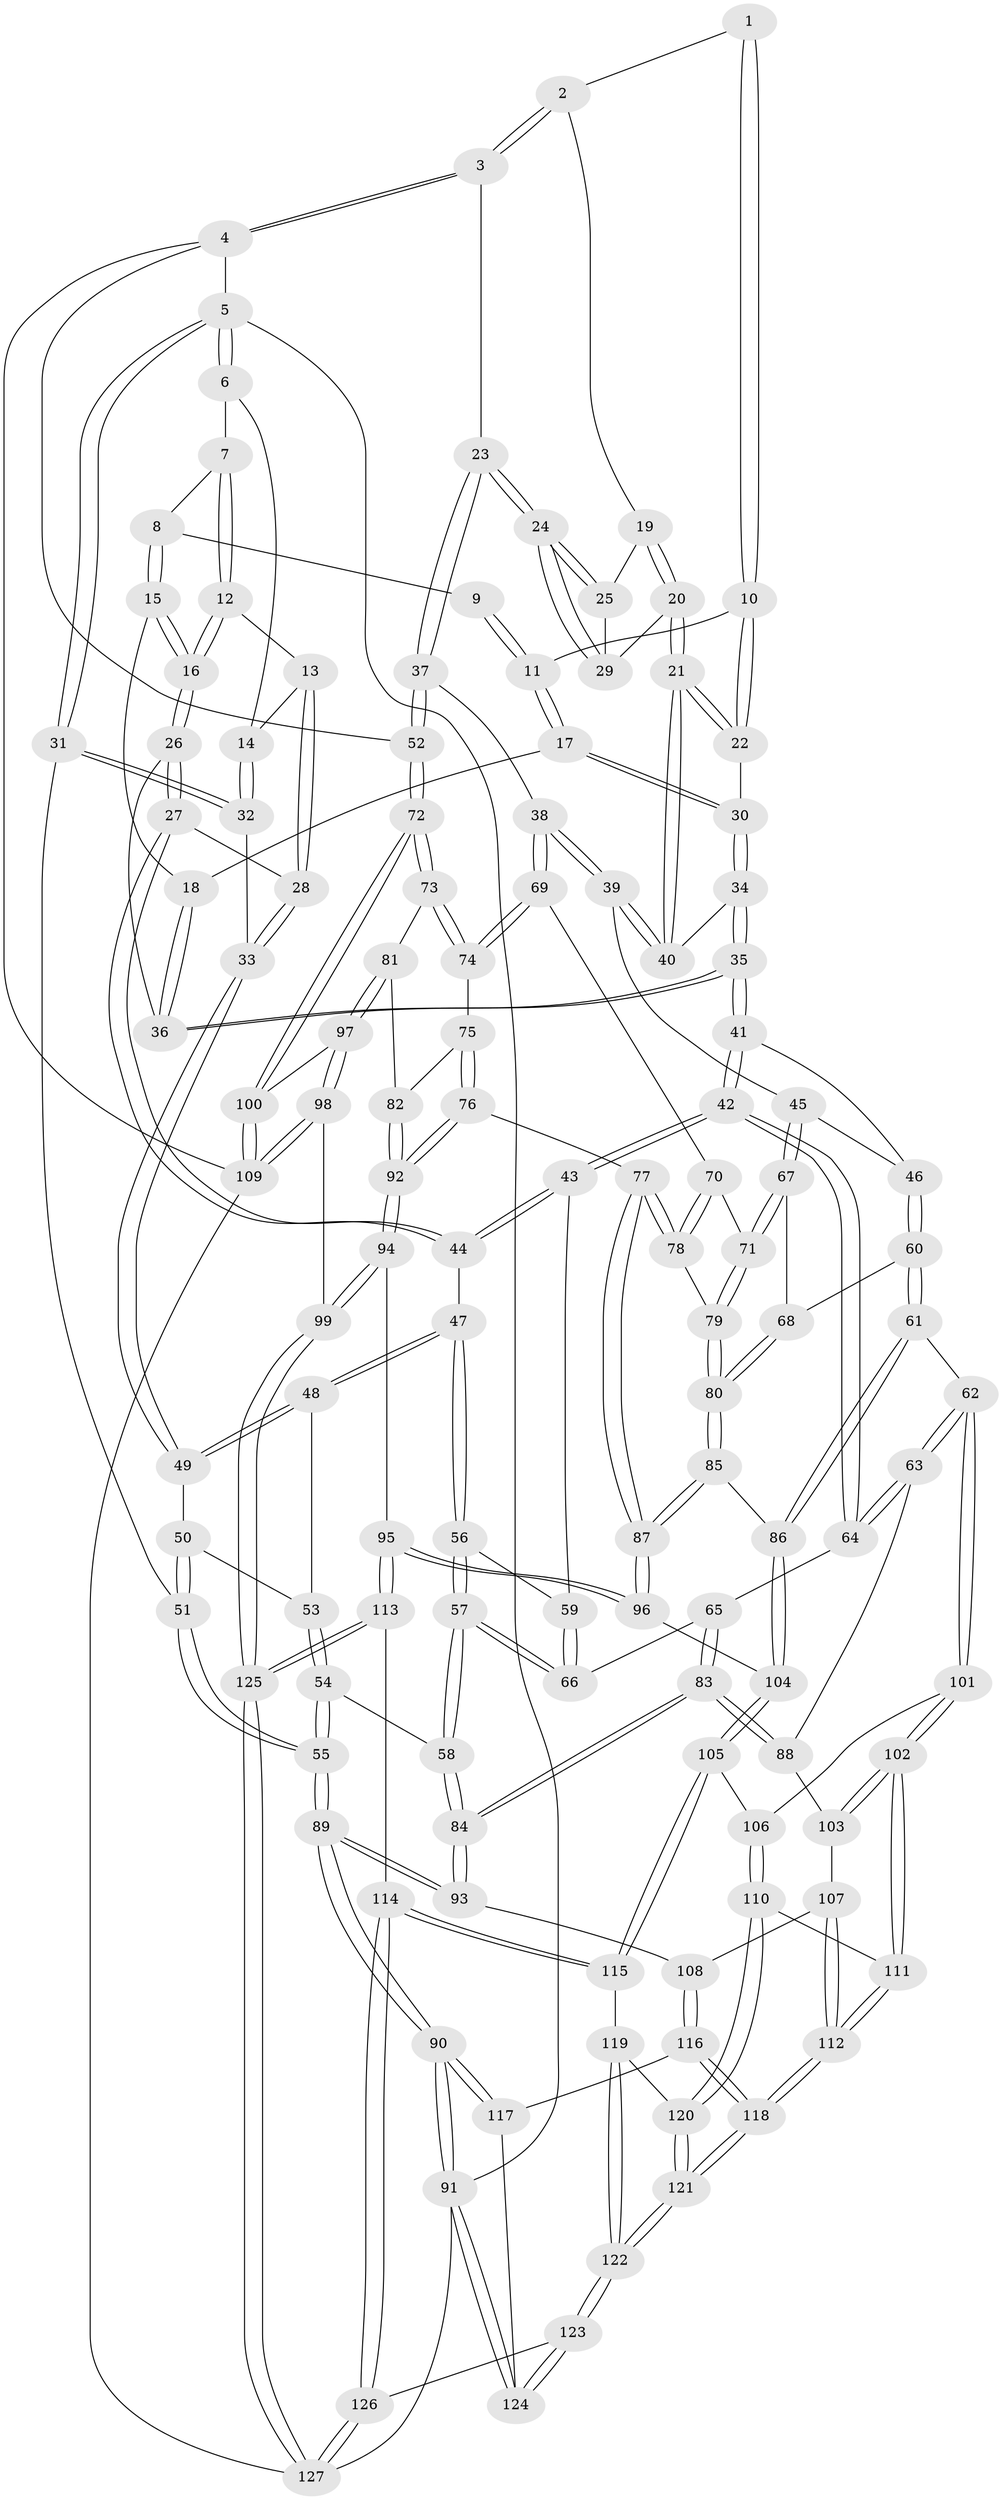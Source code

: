 // coarse degree distribution, {3: 0.10126582278481013, 5: 0.34177215189873417, 7: 0.012658227848101266, 6: 0.0759493670886076, 4: 0.46835443037974683}
// Generated by graph-tools (version 1.1) at 2025/24/03/03/25 07:24:35]
// undirected, 127 vertices, 314 edges
graph export_dot {
graph [start="1"]
  node [color=gray90,style=filled];
  1 [pos="+0.538570255311026+0"];
  2 [pos="+0.7545858857291238+0"];
  3 [pos="+1+0"];
  4 [pos="+1+0"];
  5 [pos="+0+0"];
  6 [pos="+0.14679838869908723+0"];
  7 [pos="+0.20054449950359374+0"];
  8 [pos="+0.21383350887681082+0"];
  9 [pos="+0.3294128922420624+0"];
  10 [pos="+0.5188885444708574+0.024350781218666365"];
  11 [pos="+0.39552292292223956+0.1250911601207947"];
  12 [pos="+0.13511985227646076+0.0806672513214459"];
  13 [pos="+0.12932152069439018+0.09388967702596297"];
  14 [pos="+0.037159110560813474+0.13923098280484833"];
  15 [pos="+0.272164620628592+0.14080076444460235"];
  16 [pos="+0.2284327347606068+0.18477326658319743"];
  17 [pos="+0.3909484158932005+0.14277182106390404"];
  18 [pos="+0.31097581071980956+0.1545073974085259"];
  19 [pos="+0.7463278859959042+0"];
  20 [pos="+0.6222117907688625+0.17870114093069303"];
  21 [pos="+0.6134677346271804+0.1839147314560597"];
  22 [pos="+0.5344411880419714+0.1299889498035847"];
  23 [pos="+0.8361801771965981+0.2602822959220542"];
  24 [pos="+0.783227526604627+0.21464372242305585"];
  25 [pos="+0.7404666925353641+0.0959382840919435"];
  26 [pos="+0.19984887864427628+0.22157802031683732"];
  27 [pos="+0.1552504623877079+0.26371733846721435"];
  28 [pos="+0.14411041004336253+0.26326264699554264"];
  29 [pos="+0.6614381791480843+0.17789447236566913"];
  30 [pos="+0.44605452221720804+0.1919345316817964"];
  31 [pos="+0+0.254556587029319"];
  32 [pos="+0+0.2308748103031459"];
  33 [pos="+0.14045314983386378+0.2640012247126391"];
  34 [pos="+0.4451011550428341+0.27931678673897126"];
  35 [pos="+0.40644114796207115+0.3506579767807313"];
  36 [pos="+0.3465878950502516+0.26157720213786767"];
  37 [pos="+0.8371671716731456+0.3685754007298944"];
  38 [pos="+0.8167297630987477+0.38402301138932143"];
  39 [pos="+0.6686222667672104+0.37344369053294085"];
  40 [pos="+0.6052459113148361+0.24174657180997114"];
  41 [pos="+0.40502256897228067+0.35894728002798654"];
  42 [pos="+0.3327707024024107+0.39401517121427143"];
  43 [pos="+0.31639205889263583+0.39129191429740395"];
  44 [pos="+0.20478467040105253+0.3130954480459464"];
  45 [pos="+0.5881817174367269+0.42236814003571554"];
  46 [pos="+0.4676475942228819+0.40059138602428096"];
  47 [pos="+0.14900538754325154+0.45891293621027085"];
  48 [pos="+0.12355792469950744+0.4367986693068539"];
  49 [pos="+0.11215860278316565+0.35999646429268406"];
  50 [pos="+0.04000468174183223+0.4102058404797314"];
  51 [pos="+0+0.39143983350568456"];
  52 [pos="+1+0.42324929702935155"];
  53 [pos="+0.08088010868077174+0.4411161345367856"];
  54 [pos="+0.021101201972059752+0.5604469772578384"];
  55 [pos="+0+0.542981362405141"];
  56 [pos="+0.1595610377750593+0.4754163919972374"];
  57 [pos="+0.12071413823546887+0.5619692934465644"];
  58 [pos="+0.09992630149384694+0.5821890420655254"];
  59 [pos="+0.20534151557160416+0.4663618198170615"];
  60 [pos="+0.45448729179185426+0.5693632041235751"];
  61 [pos="+0.41268569865309057+0.6221721604811853"];
  62 [pos="+0.3997552510662592+0.625261476680763"];
  63 [pos="+0.3410735285379861+0.5922878554333554"];
  64 [pos="+0.3282725844045646+0.5723275308567126"];
  65 [pos="+0.2631660062791231+0.5651122359142519"];
  66 [pos="+0.2503493263777536+0.5594317812600811"];
  67 [pos="+0.5897622862072305+0.5058273997233971"];
  68 [pos="+0.5043335695482198+0.559881467300627"];
  69 [pos="+0.8148587186942944+0.39953374247122614"];
  70 [pos="+0.7254525325854304+0.5265496229337072"];
  71 [pos="+0.608856731491434+0.5454572973971001"];
  72 [pos="+1+0.5778905211843068"];
  73 [pos="+0.8951622026478883+0.5858025066050488"];
  74 [pos="+0.8349883397895798+0.5230572920688957"];
  75 [pos="+0.8342245390572659+0.5247927759425459"];
  76 [pos="+0.7460841838680252+0.6341735618086656"];
  77 [pos="+0.7188058451224771+0.6296528099625416"];
  78 [pos="+0.7079837892091567+0.6058277010334763"];
  79 [pos="+0.6116471667923279+0.5642679496560993"];
  80 [pos="+0.5834589287519998+0.6327784956092635"];
  81 [pos="+0.8863378404056044+0.6506353603083097"];
  82 [pos="+0.8263367956070653+0.6485489429601127"];
  83 [pos="+0.15682138262169423+0.6791765650474905"];
  84 [pos="+0.14370240914959653+0.6824429162072237"];
  85 [pos="+0.5832145035832415+0.6342921773665646"];
  86 [pos="+0.5149995114712695+0.6724728774409503"];
  87 [pos="+0.6582774439299938+0.6957201360781239"];
  88 [pos="+0.2542314040175693+0.6737011171979153"];
  89 [pos="+0+0.9570648733664481"];
  90 [pos="+0+1"];
  91 [pos="+0+1"];
  92 [pos="+0.7905673531362751+0.671166846556149"];
  93 [pos="+0.12894568756432573+0.7364100351174053"];
  94 [pos="+0.8061935693639193+0.8218608800794632"];
  95 [pos="+0.6728219145688158+0.7731153085675023"];
  96 [pos="+0.6617278980536263+0.7586297662284449"];
  97 [pos="+0.9234821543038683+0.7003564696767473"];
  98 [pos="+0.8452105099259343+0.8382165023473079"];
  99 [pos="+0.8305607742224543+0.8451063856898475"];
  100 [pos="+1+0.6100479541069431"];
  101 [pos="+0.3804692750586013+0.7269558065849573"];
  102 [pos="+0.35366899376034383+0.7543060226829593"];
  103 [pos="+0.28165406084740724+0.7247230410055301"];
  104 [pos="+0.5290872801645902+0.7584717563320076"];
  105 [pos="+0.5108031992666828+0.7832440003796075"];
  106 [pos="+0.41708854721402167+0.7494394228680596"];
  107 [pos="+0.23787984891761854+0.7684484472807431"];
  108 [pos="+0.14966745062236214+0.757586116965346"];
  109 [pos="+1+0.8593888638318634"];
  110 [pos="+0.43226588145004546+0.8480582576428547"];
  111 [pos="+0.34232064963329534+0.7960820205686024"];
  112 [pos="+0.306293740077362+0.8365801596293582"];
  113 [pos="+0.5946349124487815+0.8895925961902581"];
  114 [pos="+0.5272201548378849+0.8913758370505378"];
  115 [pos="+0.5011319377155234+0.875092473515638"];
  116 [pos="+0.1789256097887394+0.8378442304153474"];
  117 [pos="+0.17528699829856667+0.8533122002702661"];
  118 [pos="+0.30258826679336964+0.8481202436269836"];
  119 [pos="+0.49889782799053645+0.8756682977213821"];
  120 [pos="+0.44529597031972024+0.8597285514306299"];
  121 [pos="+0.31094450735971274+0.914552808271485"];
  122 [pos="+0.2730154980913839+1"];
  123 [pos="+0.2539540139886502+1"];
  124 [pos="+0.22404006837508997+1"];
  125 [pos="+0.7865260982357232+1"];
  126 [pos="+0.5515830380787473+1"];
  127 [pos="+0.8062681829631847+1"];
  1 -- 2;
  1 -- 10;
  1 -- 10;
  2 -- 3;
  2 -- 3;
  2 -- 19;
  3 -- 4;
  3 -- 4;
  3 -- 23;
  4 -- 5;
  4 -- 52;
  4 -- 109;
  5 -- 6;
  5 -- 6;
  5 -- 31;
  5 -- 31;
  5 -- 91;
  6 -- 7;
  6 -- 14;
  7 -- 8;
  7 -- 12;
  7 -- 12;
  8 -- 9;
  8 -- 15;
  8 -- 15;
  9 -- 11;
  9 -- 11;
  10 -- 11;
  10 -- 22;
  10 -- 22;
  11 -- 17;
  11 -- 17;
  12 -- 13;
  12 -- 16;
  12 -- 16;
  13 -- 14;
  13 -- 28;
  13 -- 28;
  14 -- 32;
  14 -- 32;
  15 -- 16;
  15 -- 16;
  15 -- 18;
  16 -- 26;
  16 -- 26;
  17 -- 18;
  17 -- 30;
  17 -- 30;
  18 -- 36;
  18 -- 36;
  19 -- 20;
  19 -- 20;
  19 -- 25;
  20 -- 21;
  20 -- 21;
  20 -- 29;
  21 -- 22;
  21 -- 22;
  21 -- 40;
  21 -- 40;
  22 -- 30;
  23 -- 24;
  23 -- 24;
  23 -- 37;
  23 -- 37;
  24 -- 25;
  24 -- 25;
  24 -- 29;
  24 -- 29;
  25 -- 29;
  26 -- 27;
  26 -- 27;
  26 -- 36;
  27 -- 28;
  27 -- 44;
  27 -- 44;
  28 -- 33;
  28 -- 33;
  30 -- 34;
  30 -- 34;
  31 -- 32;
  31 -- 32;
  31 -- 51;
  32 -- 33;
  33 -- 49;
  33 -- 49;
  34 -- 35;
  34 -- 35;
  34 -- 40;
  35 -- 36;
  35 -- 36;
  35 -- 41;
  35 -- 41;
  37 -- 38;
  37 -- 52;
  37 -- 52;
  38 -- 39;
  38 -- 39;
  38 -- 69;
  38 -- 69;
  39 -- 40;
  39 -- 40;
  39 -- 45;
  41 -- 42;
  41 -- 42;
  41 -- 46;
  42 -- 43;
  42 -- 43;
  42 -- 64;
  42 -- 64;
  43 -- 44;
  43 -- 44;
  43 -- 59;
  44 -- 47;
  45 -- 46;
  45 -- 67;
  45 -- 67;
  46 -- 60;
  46 -- 60;
  47 -- 48;
  47 -- 48;
  47 -- 56;
  47 -- 56;
  48 -- 49;
  48 -- 49;
  48 -- 53;
  49 -- 50;
  50 -- 51;
  50 -- 51;
  50 -- 53;
  51 -- 55;
  51 -- 55;
  52 -- 72;
  52 -- 72;
  53 -- 54;
  53 -- 54;
  54 -- 55;
  54 -- 55;
  54 -- 58;
  55 -- 89;
  55 -- 89;
  56 -- 57;
  56 -- 57;
  56 -- 59;
  57 -- 58;
  57 -- 58;
  57 -- 66;
  57 -- 66;
  58 -- 84;
  58 -- 84;
  59 -- 66;
  59 -- 66;
  60 -- 61;
  60 -- 61;
  60 -- 68;
  61 -- 62;
  61 -- 86;
  61 -- 86;
  62 -- 63;
  62 -- 63;
  62 -- 101;
  62 -- 101;
  63 -- 64;
  63 -- 64;
  63 -- 88;
  64 -- 65;
  65 -- 66;
  65 -- 83;
  65 -- 83;
  67 -- 68;
  67 -- 71;
  67 -- 71;
  68 -- 80;
  68 -- 80;
  69 -- 70;
  69 -- 74;
  69 -- 74;
  70 -- 71;
  70 -- 78;
  70 -- 78;
  71 -- 79;
  71 -- 79;
  72 -- 73;
  72 -- 73;
  72 -- 100;
  72 -- 100;
  73 -- 74;
  73 -- 74;
  73 -- 81;
  74 -- 75;
  75 -- 76;
  75 -- 76;
  75 -- 82;
  76 -- 77;
  76 -- 92;
  76 -- 92;
  77 -- 78;
  77 -- 78;
  77 -- 87;
  77 -- 87;
  78 -- 79;
  79 -- 80;
  79 -- 80;
  80 -- 85;
  80 -- 85;
  81 -- 82;
  81 -- 97;
  81 -- 97;
  82 -- 92;
  82 -- 92;
  83 -- 84;
  83 -- 84;
  83 -- 88;
  83 -- 88;
  84 -- 93;
  84 -- 93;
  85 -- 86;
  85 -- 87;
  85 -- 87;
  86 -- 104;
  86 -- 104;
  87 -- 96;
  87 -- 96;
  88 -- 103;
  89 -- 90;
  89 -- 90;
  89 -- 93;
  89 -- 93;
  90 -- 91;
  90 -- 91;
  90 -- 117;
  90 -- 117;
  91 -- 127;
  91 -- 124;
  91 -- 124;
  92 -- 94;
  92 -- 94;
  93 -- 108;
  94 -- 95;
  94 -- 99;
  94 -- 99;
  95 -- 96;
  95 -- 96;
  95 -- 113;
  95 -- 113;
  96 -- 104;
  97 -- 98;
  97 -- 98;
  97 -- 100;
  98 -- 99;
  98 -- 109;
  98 -- 109;
  99 -- 125;
  99 -- 125;
  100 -- 109;
  100 -- 109;
  101 -- 102;
  101 -- 102;
  101 -- 106;
  102 -- 103;
  102 -- 103;
  102 -- 111;
  102 -- 111;
  103 -- 107;
  104 -- 105;
  104 -- 105;
  105 -- 106;
  105 -- 115;
  105 -- 115;
  106 -- 110;
  106 -- 110;
  107 -- 108;
  107 -- 112;
  107 -- 112;
  108 -- 116;
  108 -- 116;
  109 -- 127;
  110 -- 111;
  110 -- 120;
  110 -- 120;
  111 -- 112;
  111 -- 112;
  112 -- 118;
  112 -- 118;
  113 -- 114;
  113 -- 125;
  113 -- 125;
  114 -- 115;
  114 -- 115;
  114 -- 126;
  114 -- 126;
  115 -- 119;
  116 -- 117;
  116 -- 118;
  116 -- 118;
  117 -- 124;
  118 -- 121;
  118 -- 121;
  119 -- 120;
  119 -- 122;
  119 -- 122;
  120 -- 121;
  120 -- 121;
  121 -- 122;
  121 -- 122;
  122 -- 123;
  122 -- 123;
  123 -- 124;
  123 -- 124;
  123 -- 126;
  125 -- 127;
  125 -- 127;
  126 -- 127;
  126 -- 127;
}
